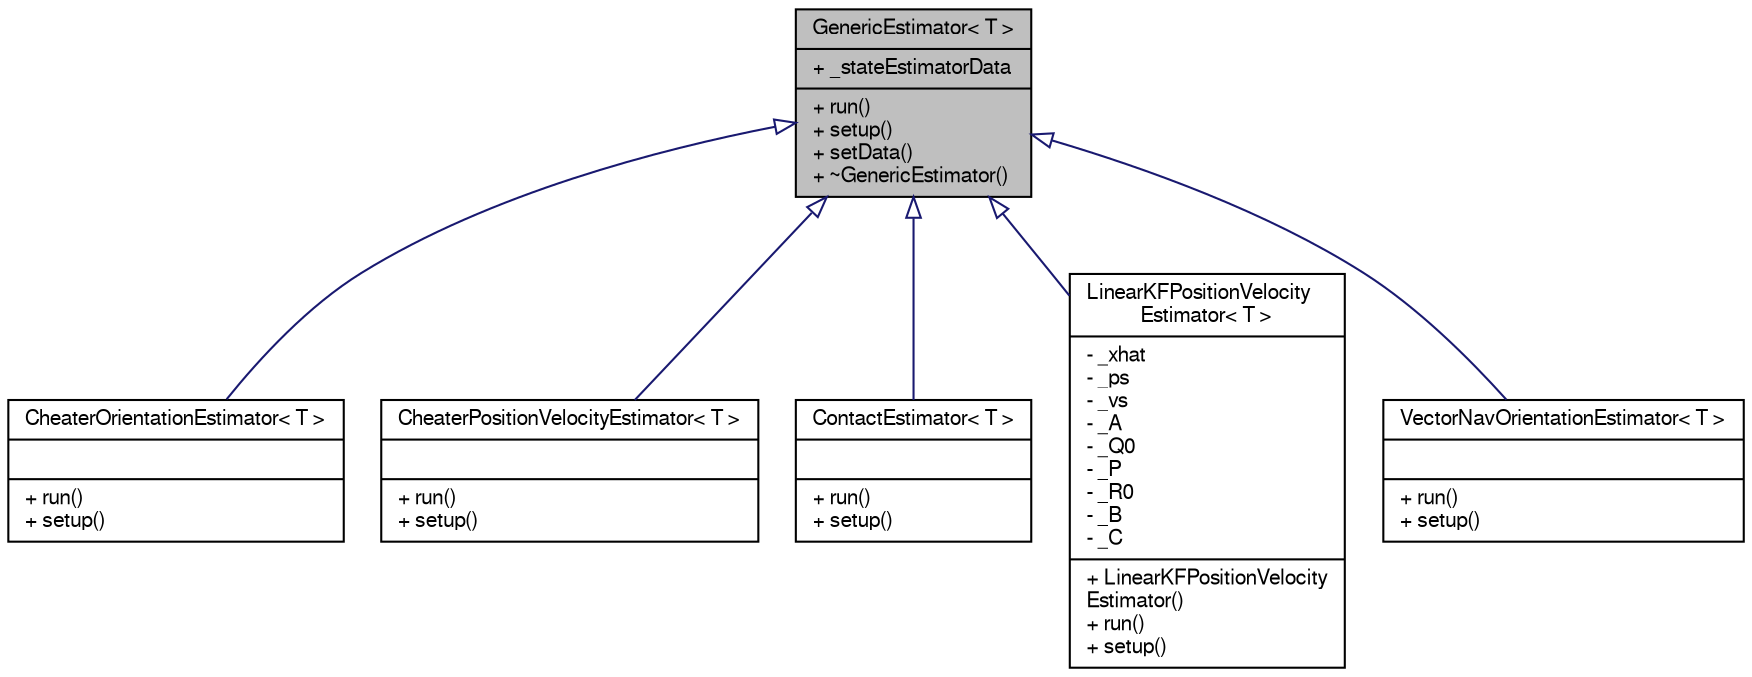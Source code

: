 digraph "GenericEstimator&lt; T &gt;"
{
  edge [fontname="FreeSans",fontsize="10",labelfontname="FreeSans",labelfontsize="10"];
  node [fontname="FreeSans",fontsize="10",shape=record];
  Node1 [label="{GenericEstimator\< T \>\n|+ _stateEstimatorData\l|+ run()\l+ setup()\l+ setData()\l+ ~GenericEstimator()\l}",height=0.2,width=0.4,color="black", fillcolor="grey75", style="filled", fontcolor="black"];
  Node1 -> Node2 [dir="back",color="midnightblue",fontsize="10",style="solid",arrowtail="onormal",fontname="FreeSans"];
  Node2 [label="{CheaterOrientationEstimator\< T \>\n||+ run()\l+ setup()\l}",height=0.2,width=0.4,color="black", fillcolor="white", style="filled",URL="$d3/dab/class_cheater_orientation_estimator.html"];
  Node1 -> Node3 [dir="back",color="midnightblue",fontsize="10",style="solid",arrowtail="onormal",fontname="FreeSans"];
  Node3 [label="{CheaterPositionVelocityEstimator\< T \>\n||+ run()\l+ setup()\l}",height=0.2,width=0.4,color="black", fillcolor="white", style="filled",URL="$d1/d10/class_cheater_position_velocity_estimator.html"];
  Node1 -> Node4 [dir="back",color="midnightblue",fontsize="10",style="solid",arrowtail="onormal",fontname="FreeSans"];
  Node4 [label="{ContactEstimator\< T \>\n||+ run()\l+ setup()\l}",height=0.2,width=0.4,color="black", fillcolor="white", style="filled",URL="$d3/dd0/class_contact_estimator.html"];
  Node1 -> Node5 [dir="back",color="midnightblue",fontsize="10",style="solid",arrowtail="onormal",fontname="FreeSans"];
  Node5 [label="{LinearKFPositionVelocity\lEstimator\< T \>\n|- _xhat\l- _ps\l- _vs\l- _A\l- _Q0\l- _P\l- _R0\l- _B\l- _C\l|+ LinearKFPositionVelocity\lEstimator()\l+ run()\l+ setup()\l}",height=0.2,width=0.4,color="black", fillcolor="white", style="filled",URL="$d1/d83/class_linear_k_f_position_velocity_estimator.html"];
  Node1 -> Node6 [dir="back",color="midnightblue",fontsize="10",style="solid",arrowtail="onormal",fontname="FreeSans"];
  Node6 [label="{VectorNavOrientationEstimator\< T \>\n||+ run()\l+ setup()\l}",height=0.2,width=0.4,color="black", fillcolor="white", style="filled",URL="$d3/dac/class_vector_nav_orientation_estimator.html"];
}
